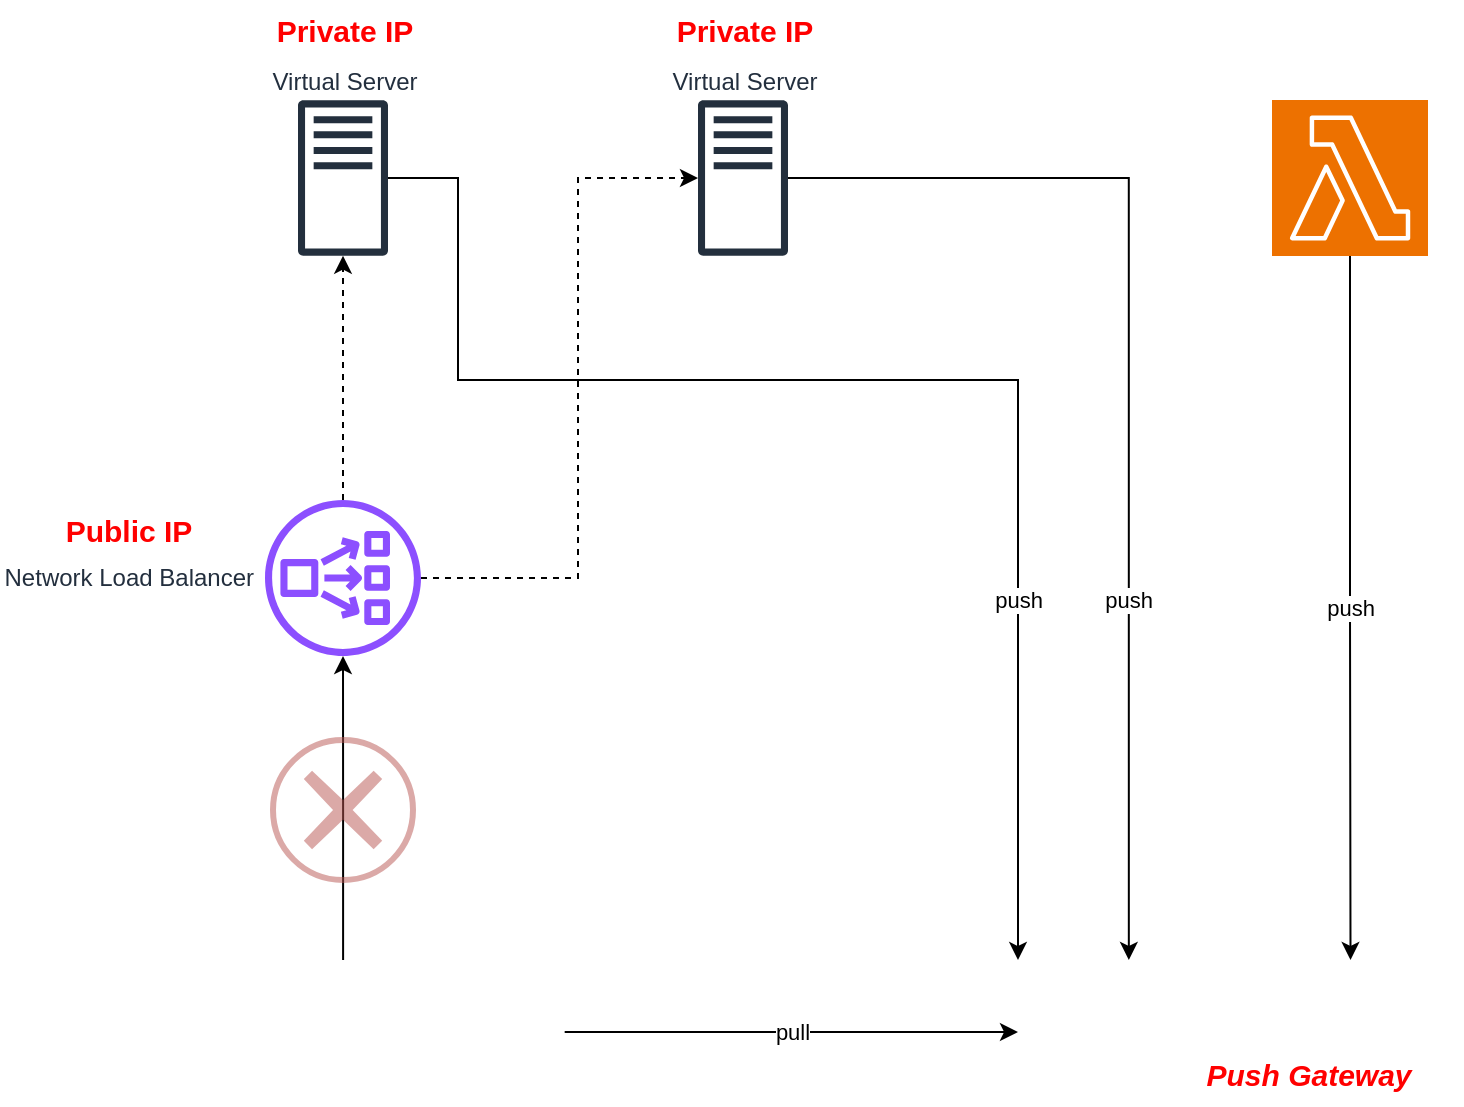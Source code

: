 <mxfile version="22.1.2" type="device">
  <diagram name="Page-1" id="ySw71Lw4WxtoFAXqtvJl">
    <mxGraphModel dx="1098" dy="988" grid="1" gridSize="10" guides="1" tooltips="1" connect="1" arrows="1" fold="1" page="1" pageScale="1" pageWidth="850" pageHeight="1100" math="0" shadow="0">
      <root>
        <mxCell id="0" />
        <mxCell id="1" parent="0" />
        <mxCell id="Ka4LFYWNyB7HIcGpW_Ii-3" value="push" style="edgeStyle=orthogonalEdgeStyle;rounded=0;orthogonalLoop=1;jettySize=auto;html=1;entryX=0;entryY=0;entryDx=0;entryDy=0;" edge="1" parent="1" source="uzG-5KlOiOhDZJZoA9nY-3" target="uzG-5KlOiOhDZJZoA9nY-14">
          <mxGeometry x="0.49" relative="1" as="geometry">
            <Array as="points">
              <mxPoint x="400" y="339" />
              <mxPoint x="400" y="440" />
              <mxPoint x="680" y="440" />
            </Array>
            <mxPoint as="offset" />
          </mxGeometry>
        </mxCell>
        <mxCell id="uzG-5KlOiOhDZJZoA9nY-3" value="Virtual Server" style="sketch=0;outlineConnect=0;fontColor=#232F3E;gradientColor=none;fillColor=#232F3D;strokeColor=none;dashed=0;verticalLabelPosition=top;verticalAlign=bottom;align=center;html=1;fontSize=12;fontStyle=0;aspect=fixed;pointerEvents=1;shape=mxgraph.aws4.traditional_server;labelPosition=center;" parent="1" vertex="1">
          <mxGeometry x="320" y="300" width="45" height="78" as="geometry" />
        </mxCell>
        <mxCell id="uzG-5KlOiOhDZJZoA9nY-18" value="push" style="edgeStyle=orthogonalEdgeStyle;rounded=0;orthogonalLoop=1;jettySize=auto;html=1;entryX=0.25;entryY=0;entryDx=0;entryDy=0;" parent="1" source="uzG-5KlOiOhDZJZoA9nY-4" target="uzG-5KlOiOhDZJZoA9nY-14" edge="1">
          <mxGeometry x="0.359" relative="1" as="geometry">
            <mxPoint as="offset" />
          </mxGeometry>
        </mxCell>
        <mxCell id="uzG-5KlOiOhDZJZoA9nY-4" value="Virtual Server" style="sketch=0;outlineConnect=0;fontColor=#232F3E;gradientColor=none;fillColor=#232F3D;strokeColor=none;dashed=0;verticalLabelPosition=top;verticalAlign=bottom;align=center;html=1;fontSize=12;fontStyle=0;aspect=fixed;pointerEvents=1;shape=mxgraph.aws4.traditional_server;labelPosition=center;" parent="1" vertex="1">
          <mxGeometry x="520" y="300" width="45" height="78" as="geometry" />
        </mxCell>
        <mxCell id="uzG-5KlOiOhDZJZoA9nY-19" value="push" style="edgeStyle=orthogonalEdgeStyle;rounded=0;orthogonalLoop=1;jettySize=auto;html=1;entryX=0.75;entryY=0;entryDx=0;entryDy=0;" parent="1" source="uzG-5KlOiOhDZJZoA9nY-5" target="uzG-5KlOiOhDZJZoA9nY-14" edge="1">
          <mxGeometry relative="1" as="geometry" />
        </mxCell>
        <mxCell id="uzG-5KlOiOhDZJZoA9nY-5" value="" style="sketch=0;points=[[0,0,0],[0.25,0,0],[0.5,0,0],[0.75,0,0],[1,0,0],[0,1,0],[0.25,1,0],[0.5,1,0],[0.75,1,0],[1,1,0],[0,0.25,0],[0,0.5,0],[0,0.75,0],[1,0.25,0],[1,0.5,0],[1,0.75,0]];outlineConnect=0;fontColor=#232F3E;fillColor=#ED7100;strokeColor=#ffffff;dashed=0;verticalLabelPosition=bottom;verticalAlign=top;align=center;html=1;fontSize=12;fontStyle=0;aspect=fixed;shape=mxgraph.aws4.resourceIcon;resIcon=mxgraph.aws4.lambda;" parent="1" vertex="1">
          <mxGeometry x="807" y="300" width="78" height="78" as="geometry" />
        </mxCell>
        <mxCell id="uzG-5KlOiOhDZJZoA9nY-10" style="edgeStyle=orthogonalEdgeStyle;rounded=0;orthogonalLoop=1;jettySize=auto;html=1;" parent="1" source="uzG-5KlOiOhDZJZoA9nY-6" target="uzG-5KlOiOhDZJZoA9nY-7" edge="1">
          <mxGeometry relative="1" as="geometry" />
        </mxCell>
        <mxCell id="Ka4LFYWNyB7HIcGpW_Ii-2" value="pull" style="edgeStyle=orthogonalEdgeStyle;rounded=0;orthogonalLoop=1;jettySize=auto;html=1;entryX=0;entryY=0.5;entryDx=0;entryDy=0;" edge="1" parent="1" source="uzG-5KlOiOhDZJZoA9nY-6" target="uzG-5KlOiOhDZJZoA9nY-14">
          <mxGeometry relative="1" as="geometry" />
        </mxCell>
        <mxCell id="uzG-5KlOiOhDZJZoA9nY-6" value="" style="shape=image;verticalLabelPosition=bottom;labelBackgroundColor=default;verticalAlign=top;aspect=fixed;imageAspect=0;image=https://brands.home-assistant.io/_/prometheus/logo@2x.png;" parent="1" vertex="1">
          <mxGeometry x="231.66" y="730" width="221.68" height="72.05" as="geometry" />
        </mxCell>
        <mxCell id="uzG-5KlOiOhDZJZoA9nY-8" style="edgeStyle=orthogonalEdgeStyle;rounded=0;orthogonalLoop=1;jettySize=auto;html=1;dashed=1;" parent="1" source="uzG-5KlOiOhDZJZoA9nY-7" target="uzG-5KlOiOhDZJZoA9nY-3" edge="1">
          <mxGeometry relative="1" as="geometry" />
        </mxCell>
        <mxCell id="uzG-5KlOiOhDZJZoA9nY-9" style="edgeStyle=orthogonalEdgeStyle;rounded=0;orthogonalLoop=1;jettySize=auto;html=1;dashed=1;" parent="1" source="uzG-5KlOiOhDZJZoA9nY-7" target="uzG-5KlOiOhDZJZoA9nY-4" edge="1">
          <mxGeometry relative="1" as="geometry">
            <Array as="points">
              <mxPoint x="460" y="539" />
              <mxPoint x="460" y="339" />
            </Array>
          </mxGeometry>
        </mxCell>
        <mxCell id="uzG-5KlOiOhDZJZoA9nY-7" value="Network Load Balancer" style="sketch=0;outlineConnect=0;fontColor=#232F3E;gradientColor=none;fillColor=#8C4FFF;strokeColor=none;dashed=0;verticalLabelPosition=middle;verticalAlign=middle;align=right;html=1;fontSize=12;fontStyle=0;aspect=fixed;pointerEvents=1;shape=mxgraph.aws4.network_load_balancer;labelPosition=left;spacingRight=5;" parent="1" vertex="1">
          <mxGeometry x="303.5" y="500" width="78" height="78" as="geometry" />
        </mxCell>
        <mxCell id="uzG-5KlOiOhDZJZoA9nY-11" value="Private IP" style="text;html=1;align=center;verticalAlign=middle;resizable=0;points=[];autosize=1;strokeColor=none;fillColor=none;fontStyle=1;fontSize=15;fontColor=#FF0000;" parent="1" vertex="1">
          <mxGeometry x="297.5" y="250" width="90" height="30" as="geometry" />
        </mxCell>
        <mxCell id="uzG-5KlOiOhDZJZoA9nY-12" value="Private IP" style="text;html=1;align=center;verticalAlign=middle;resizable=0;points=[];autosize=1;strokeColor=none;fillColor=none;fontStyle=1;fontSize=15;fontColor=#FF0000;" parent="1" vertex="1">
          <mxGeometry x="497.5" y="250" width="90" height="30" as="geometry" />
        </mxCell>
        <mxCell id="uzG-5KlOiOhDZJZoA9nY-13" value="Public IP" style="text;html=1;align=center;verticalAlign=middle;resizable=0;points=[];autosize=1;strokeColor=none;fillColor=none;fontStyle=1;fontSize=15;fontColor=#FF0000;" parent="1" vertex="1">
          <mxGeometry x="190" y="500" width="90" height="30" as="geometry" />
        </mxCell>
        <mxCell id="uzG-5KlOiOhDZJZoA9nY-14" value="" style="shape=image;verticalLabelPosition=bottom;labelBackgroundColor=default;verticalAlign=top;aspect=fixed;imageAspect=0;image=https://brands.home-assistant.io/_/prometheus/logo@2x.png;fontSize=15;" parent="1" vertex="1">
          <mxGeometry x="680" y="730" width="221.68" height="72.05" as="geometry" />
        </mxCell>
        <mxCell id="uzG-5KlOiOhDZJZoA9nY-22" value="Push Gateway" style="text;html=1;align=center;verticalAlign=middle;resizable=0;points=[];autosize=1;strokeColor=none;fillColor=none;fontStyle=3;fontSize=15;fontColor=#FF0000;" parent="1" vertex="1">
          <mxGeometry x="760" y="772.05" width="130" height="30" as="geometry" />
        </mxCell>
        <mxCell id="Ka4LFYWNyB7HIcGpW_Ii-1" value="" style="points=[[0.145,0.145,0],[0.5,0,0],[0.855,0.145,0],[1,0.5,0],[0.855,0.855,0],[0.5,1,0],[0.145,0.855,0],[0,0.5,0]];shape=mxgraph.bpmn.event;html=1;verticalLabelPosition=bottom;labelBackgroundColor=#ffffff;verticalAlign=top;align=center;perimeter=ellipsePerimeter;outlineConnect=0;aspect=fixed;outline=end;symbol=cancel;fillColor=none;opacity=50;strokeColor=#b85450;" vertex="1" parent="1">
          <mxGeometry x="307.5" y="620" width="70" height="70" as="geometry" />
        </mxCell>
      </root>
    </mxGraphModel>
  </diagram>
</mxfile>
